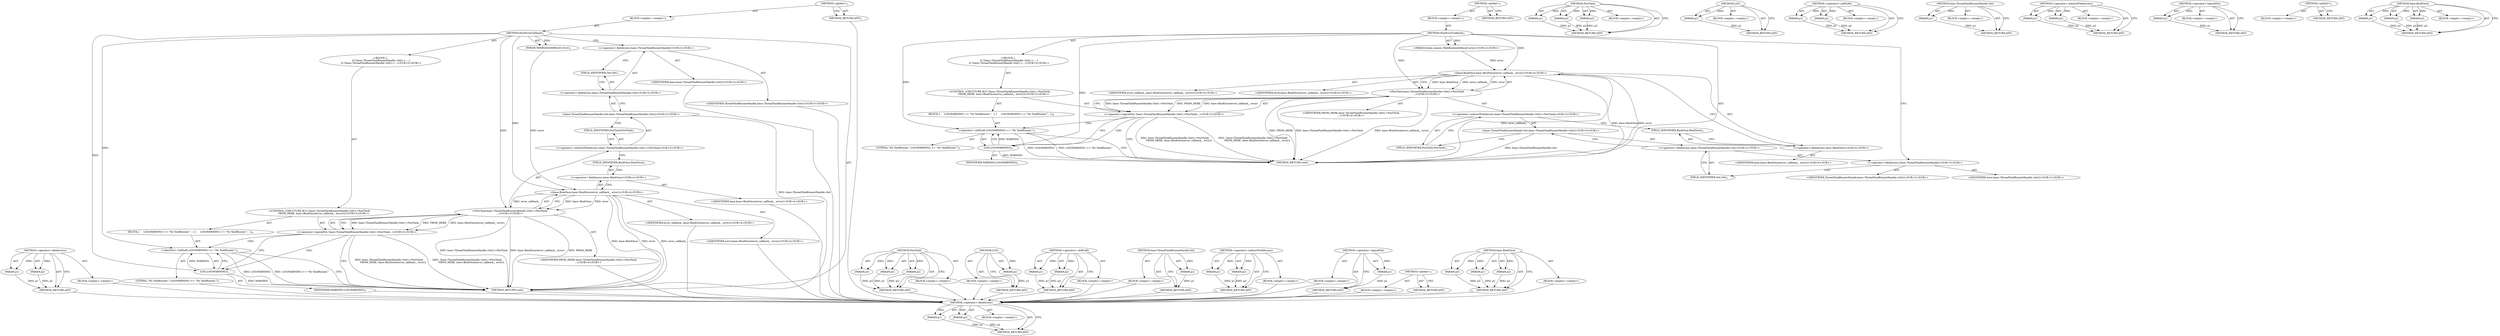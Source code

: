 digraph "base.BindOnce" {
vulnerable_74 [label=<(METHOD,&lt;operator&gt;.fieldAccess)>];
vulnerable_75 [label=<(PARAM,p1)>];
vulnerable_76 [label=<(PARAM,p2)>];
vulnerable_77 [label=<(BLOCK,&lt;empty&gt;,&lt;empty&gt;)>];
vulnerable_78 [label=<(METHOD_RETURN,ANY)>];
vulnerable_6 [label=<(METHOD,&lt;global&gt;)<SUB>1</SUB>>];
vulnerable_7 [label=<(BLOCK,&lt;empty&gt;,&lt;empty&gt;)<SUB>1</SUB>>];
vulnerable_8 [label=<(METHOD,PostErrorCallback)<SUB>1</SUB>>];
vulnerable_9 [label="<(PARAM,blink::mojom::WebBluetoothResult error)<SUB>2</SUB>>"];
vulnerable_10 [label="<(BLOCK,{
   if (!base::ThreadTaskRunnerHandle::Get()-&gt;...,{
   if (!base::ThreadTaskRunnerHandle::Get()-&gt;...)<SUB>2</SUB>>"];
vulnerable_11 [label="<(CONTROL_STRUCTURE,IF,if (!base::ThreadTaskRunnerHandle::Get()-&gt;PostTask(
           FROM_HERE, base::BindOnce(error_callback_, error))))<SUB>3</SUB>>"];
vulnerable_12 [label="<(&lt;operator&gt;.logicalNot,!base::ThreadTaskRunnerHandle::Get()-&gt;PostTask(...)<SUB>3</SUB>>"];
vulnerable_13 [label="<(PostTask,base::ThreadTaskRunnerHandle::Get()-&gt;PostTask(
...)<SUB>3</SUB>>"];
vulnerable_14 [label="<(&lt;operator&gt;.indirectFieldAccess,base::ThreadTaskRunnerHandle::Get()-&gt;PostTask)<SUB>3</SUB>>"];
vulnerable_15 [label="<(base.ThreadTaskRunnerHandle.Get,base::ThreadTaskRunnerHandle::Get())<SUB>3</SUB>>"];
vulnerable_16 [label="<(&lt;operator&gt;.fieldAccess,base::ThreadTaskRunnerHandle::Get)<SUB>3</SUB>>"];
vulnerable_17 [label="<(&lt;operator&gt;.fieldAccess,base::ThreadTaskRunnerHandle)<SUB>3</SUB>>"];
vulnerable_18 [label="<(IDENTIFIER,base,base::ThreadTaskRunnerHandle::Get())<SUB>3</SUB>>"];
vulnerable_19 [label="<(IDENTIFIER,ThreadTaskRunnerHandle,base::ThreadTaskRunnerHandle::Get())<SUB>3</SUB>>"];
vulnerable_20 [label=<(FIELD_IDENTIFIER,Get,Get)<SUB>3</SUB>>];
vulnerable_21 [label=<(FIELD_IDENTIFIER,PostTask,PostTask)<SUB>3</SUB>>];
vulnerable_22 [label="<(IDENTIFIER,FROM_HERE,base::ThreadTaskRunnerHandle::Get()-&gt;PostTask(
...)<SUB>4</SUB>>"];
vulnerable_23 [label="<(base.BindOnce,base::BindOnce(error_callback_, error))<SUB>4</SUB>>"];
vulnerable_24 [label="<(&lt;operator&gt;.fieldAccess,base::BindOnce)<SUB>4</SUB>>"];
vulnerable_25 [label="<(IDENTIFIER,base,base::BindOnce(error_callback_, error))<SUB>4</SUB>>"];
vulnerable_26 [label=<(FIELD_IDENTIFIER,BindOnce,BindOnce)<SUB>4</SUB>>];
vulnerable_27 [label="<(IDENTIFIER,error_callback_,base::BindOnce(error_callback_, error))<SUB>4</SUB>>"];
vulnerable_28 [label="<(IDENTIFIER,error,base::BindOnce(error_callback_, error))<SUB>4</SUB>>"];
vulnerable_29 [label=<(BLOCK,{
     LOG(WARNING) &lt;&lt; &quot;No TaskRunner.&quot;;
  },{
     LOG(WARNING) &lt;&lt; &quot;No TaskRunner.&quot;;
  })<SUB>4</SUB>>];
vulnerable_30 [label=<(&lt;operator&gt;.shiftLeft,LOG(WARNING) &lt;&lt; &quot;No TaskRunner.&quot;)<SUB>5</SUB>>];
vulnerable_31 [label=<(LOG,LOG(WARNING))<SUB>5</SUB>>];
vulnerable_32 [label=<(IDENTIFIER,WARNING,LOG(WARNING))<SUB>5</SUB>>];
vulnerable_33 [label=<(LITERAL,&quot;No TaskRunner.&quot;,LOG(WARNING) &lt;&lt; &quot;No TaskRunner.&quot;)<SUB>5</SUB>>];
vulnerable_34 [label=<(METHOD_RETURN,void)<SUB>1</SUB>>];
vulnerable_36 [label=<(METHOD_RETURN,ANY)<SUB>1</SUB>>];
vulnerable_59 [label=<(METHOD,PostTask)>];
vulnerable_60 [label=<(PARAM,p1)>];
vulnerable_61 [label=<(PARAM,p2)>];
vulnerable_62 [label=<(PARAM,p3)>];
vulnerable_63 [label=<(BLOCK,&lt;empty&gt;,&lt;empty&gt;)>];
vulnerable_64 [label=<(METHOD_RETURN,ANY)>];
vulnerable_90 [label=<(METHOD,LOG)>];
vulnerable_91 [label=<(PARAM,p1)>];
vulnerable_92 [label=<(BLOCK,&lt;empty&gt;,&lt;empty&gt;)>];
vulnerable_93 [label=<(METHOD_RETURN,ANY)>];
vulnerable_85 [label=<(METHOD,&lt;operator&gt;.shiftLeft)>];
vulnerable_86 [label=<(PARAM,p1)>];
vulnerable_87 [label=<(PARAM,p2)>];
vulnerable_88 [label=<(BLOCK,&lt;empty&gt;,&lt;empty&gt;)>];
vulnerable_89 [label=<(METHOD_RETURN,ANY)>];
vulnerable_70 [label=<(METHOD,base.ThreadTaskRunnerHandle.Get)>];
vulnerable_71 [label=<(PARAM,p1)>];
vulnerable_72 [label=<(BLOCK,&lt;empty&gt;,&lt;empty&gt;)>];
vulnerable_73 [label=<(METHOD_RETURN,ANY)>];
vulnerable_65 [label=<(METHOD,&lt;operator&gt;.indirectFieldAccess)>];
vulnerable_66 [label=<(PARAM,p1)>];
vulnerable_67 [label=<(PARAM,p2)>];
vulnerable_68 [label=<(BLOCK,&lt;empty&gt;,&lt;empty&gt;)>];
vulnerable_69 [label=<(METHOD_RETURN,ANY)>];
vulnerable_55 [label=<(METHOD,&lt;operator&gt;.logicalNot)>];
vulnerable_56 [label=<(PARAM,p1)>];
vulnerable_57 [label=<(BLOCK,&lt;empty&gt;,&lt;empty&gt;)>];
vulnerable_58 [label=<(METHOD_RETURN,ANY)>];
vulnerable_49 [label=<(METHOD,&lt;global&gt;)<SUB>1</SUB>>];
vulnerable_50 [label=<(BLOCK,&lt;empty&gt;,&lt;empty&gt;)>];
vulnerable_51 [label=<(METHOD_RETURN,ANY)>];
vulnerable_79 [label=<(METHOD,base.BindOnce)>];
vulnerable_80 [label=<(PARAM,p1)>];
vulnerable_81 [label=<(PARAM,p2)>];
vulnerable_82 [label=<(PARAM,p3)>];
vulnerable_83 [label=<(BLOCK,&lt;empty&gt;,&lt;empty&gt;)>];
vulnerable_84 [label=<(METHOD_RETURN,ANY)>];
fixed_74 [label=<(METHOD,&lt;operator&gt;.fieldAccess)>];
fixed_75 [label=<(PARAM,p1)>];
fixed_76 [label=<(PARAM,p2)>];
fixed_77 [label=<(BLOCK,&lt;empty&gt;,&lt;empty&gt;)>];
fixed_78 [label=<(METHOD_RETURN,ANY)>];
fixed_6 [label=<(METHOD,&lt;global&gt;)<SUB>1</SUB>>];
fixed_7 [label=<(BLOCK,&lt;empty&gt;,&lt;empty&gt;)<SUB>1</SUB>>];
fixed_8 [label=<(METHOD,PostErrorCallback)<SUB>1</SUB>>];
fixed_9 [label=<(PARAM,WebBluetoothResult error)<SUB>2</SUB>>];
fixed_10 [label="<(BLOCK,{
   if (!base::ThreadTaskRunnerHandle::Get()-&gt;...,{
   if (!base::ThreadTaskRunnerHandle::Get()-&gt;...)<SUB>2</SUB>>"];
fixed_11 [label="<(CONTROL_STRUCTURE,IF,if (!base::ThreadTaskRunnerHandle::Get()-&gt;PostTask(
           FROM_HERE, base::BindOnce(error_callback_, error))))<SUB>3</SUB>>"];
fixed_12 [label="<(&lt;operator&gt;.logicalNot,!base::ThreadTaskRunnerHandle::Get()-&gt;PostTask(...)<SUB>3</SUB>>"];
fixed_13 [label="<(PostTask,base::ThreadTaskRunnerHandle::Get()-&gt;PostTask(
...)<SUB>3</SUB>>"];
fixed_14 [label="<(&lt;operator&gt;.indirectFieldAccess,base::ThreadTaskRunnerHandle::Get()-&gt;PostTask)<SUB>3</SUB>>"];
fixed_15 [label="<(base.ThreadTaskRunnerHandle.Get,base::ThreadTaskRunnerHandle::Get())<SUB>3</SUB>>"];
fixed_16 [label="<(&lt;operator&gt;.fieldAccess,base::ThreadTaskRunnerHandle::Get)<SUB>3</SUB>>"];
fixed_17 [label="<(&lt;operator&gt;.fieldAccess,base::ThreadTaskRunnerHandle)<SUB>3</SUB>>"];
fixed_18 [label="<(IDENTIFIER,base,base::ThreadTaskRunnerHandle::Get())<SUB>3</SUB>>"];
fixed_19 [label="<(IDENTIFIER,ThreadTaskRunnerHandle,base::ThreadTaskRunnerHandle::Get())<SUB>3</SUB>>"];
fixed_20 [label=<(FIELD_IDENTIFIER,Get,Get)<SUB>3</SUB>>];
fixed_21 [label=<(FIELD_IDENTIFIER,PostTask,PostTask)<SUB>3</SUB>>];
fixed_22 [label="<(IDENTIFIER,FROM_HERE,base::ThreadTaskRunnerHandle::Get()-&gt;PostTask(
...)<SUB>4</SUB>>"];
fixed_23 [label="<(base.BindOnce,base::BindOnce(error_callback_, error))<SUB>4</SUB>>"];
fixed_24 [label="<(&lt;operator&gt;.fieldAccess,base::BindOnce)<SUB>4</SUB>>"];
fixed_25 [label="<(IDENTIFIER,base,base::BindOnce(error_callback_, error))<SUB>4</SUB>>"];
fixed_26 [label=<(FIELD_IDENTIFIER,BindOnce,BindOnce)<SUB>4</SUB>>];
fixed_27 [label="<(IDENTIFIER,error_callback_,base::BindOnce(error_callback_, error))<SUB>4</SUB>>"];
fixed_28 [label="<(IDENTIFIER,error,base::BindOnce(error_callback_, error))<SUB>4</SUB>>"];
fixed_29 [label=<(BLOCK,{
     LOG(WARNING) &lt;&lt; &quot;No TaskRunner.&quot;;
  },{
     LOG(WARNING) &lt;&lt; &quot;No TaskRunner.&quot;;
  })<SUB>4</SUB>>];
fixed_30 [label=<(&lt;operator&gt;.shiftLeft,LOG(WARNING) &lt;&lt; &quot;No TaskRunner.&quot;)<SUB>5</SUB>>];
fixed_31 [label=<(LOG,LOG(WARNING))<SUB>5</SUB>>];
fixed_32 [label=<(IDENTIFIER,WARNING,LOG(WARNING))<SUB>5</SUB>>];
fixed_33 [label=<(LITERAL,&quot;No TaskRunner.&quot;,LOG(WARNING) &lt;&lt; &quot;No TaskRunner.&quot;)<SUB>5</SUB>>];
fixed_34 [label=<(METHOD_RETURN,void)<SUB>1</SUB>>];
fixed_36 [label=<(METHOD_RETURN,ANY)<SUB>1</SUB>>];
fixed_59 [label=<(METHOD,PostTask)>];
fixed_60 [label=<(PARAM,p1)>];
fixed_61 [label=<(PARAM,p2)>];
fixed_62 [label=<(PARAM,p3)>];
fixed_63 [label=<(BLOCK,&lt;empty&gt;,&lt;empty&gt;)>];
fixed_64 [label=<(METHOD_RETURN,ANY)>];
fixed_90 [label=<(METHOD,LOG)>];
fixed_91 [label=<(PARAM,p1)>];
fixed_92 [label=<(BLOCK,&lt;empty&gt;,&lt;empty&gt;)>];
fixed_93 [label=<(METHOD_RETURN,ANY)>];
fixed_85 [label=<(METHOD,&lt;operator&gt;.shiftLeft)>];
fixed_86 [label=<(PARAM,p1)>];
fixed_87 [label=<(PARAM,p2)>];
fixed_88 [label=<(BLOCK,&lt;empty&gt;,&lt;empty&gt;)>];
fixed_89 [label=<(METHOD_RETURN,ANY)>];
fixed_70 [label=<(METHOD,base.ThreadTaskRunnerHandle.Get)>];
fixed_71 [label=<(PARAM,p1)>];
fixed_72 [label=<(BLOCK,&lt;empty&gt;,&lt;empty&gt;)>];
fixed_73 [label=<(METHOD_RETURN,ANY)>];
fixed_65 [label=<(METHOD,&lt;operator&gt;.indirectFieldAccess)>];
fixed_66 [label=<(PARAM,p1)>];
fixed_67 [label=<(PARAM,p2)>];
fixed_68 [label=<(BLOCK,&lt;empty&gt;,&lt;empty&gt;)>];
fixed_69 [label=<(METHOD_RETURN,ANY)>];
fixed_55 [label=<(METHOD,&lt;operator&gt;.logicalNot)>];
fixed_56 [label=<(PARAM,p1)>];
fixed_57 [label=<(BLOCK,&lt;empty&gt;,&lt;empty&gt;)>];
fixed_58 [label=<(METHOD_RETURN,ANY)>];
fixed_49 [label=<(METHOD,&lt;global&gt;)<SUB>1</SUB>>];
fixed_50 [label=<(BLOCK,&lt;empty&gt;,&lt;empty&gt;)>];
fixed_51 [label=<(METHOD_RETURN,ANY)>];
fixed_79 [label=<(METHOD,base.BindOnce)>];
fixed_80 [label=<(PARAM,p1)>];
fixed_81 [label=<(PARAM,p2)>];
fixed_82 [label=<(PARAM,p3)>];
fixed_83 [label=<(BLOCK,&lt;empty&gt;,&lt;empty&gt;)>];
fixed_84 [label=<(METHOD_RETURN,ANY)>];
vulnerable_74 -> vulnerable_75  [key=0, label="AST: "];
vulnerable_74 -> vulnerable_75  [key=1, label="DDG: "];
vulnerable_74 -> vulnerable_77  [key=0, label="AST: "];
vulnerable_74 -> vulnerable_76  [key=0, label="AST: "];
vulnerable_74 -> vulnerable_76  [key=1, label="DDG: "];
vulnerable_74 -> vulnerable_78  [key=0, label="AST: "];
vulnerable_74 -> vulnerable_78  [key=1, label="CFG: "];
vulnerable_75 -> vulnerable_78  [key=0, label="DDG: p1"];
vulnerable_76 -> vulnerable_78  [key=0, label="DDG: p2"];
vulnerable_6 -> vulnerable_7  [key=0, label="AST: "];
vulnerable_6 -> vulnerable_36  [key=0, label="AST: "];
vulnerable_6 -> vulnerable_36  [key=1, label="CFG: "];
vulnerable_7 -> vulnerable_8  [key=0, label="AST: "];
vulnerable_8 -> vulnerable_9  [key=0, label="AST: "];
vulnerable_8 -> vulnerable_9  [key=1, label="DDG: "];
vulnerable_8 -> vulnerable_10  [key=0, label="AST: "];
vulnerable_8 -> vulnerable_34  [key=0, label="AST: "];
vulnerable_8 -> vulnerable_17  [key=0, label="CFG: "];
vulnerable_8 -> vulnerable_13  [key=0, label="DDG: "];
vulnerable_8 -> vulnerable_30  [key=0, label="DDG: "];
vulnerable_8 -> vulnerable_23  [key=0, label="DDG: "];
vulnerable_8 -> vulnerable_31  [key=0, label="DDG: "];
vulnerable_9 -> vulnerable_23  [key=0, label="DDG: error"];
vulnerable_10 -> vulnerable_11  [key=0, label="AST: "];
vulnerable_11 -> vulnerable_12  [key=0, label="AST: "];
vulnerable_11 -> vulnerable_29  [key=0, label="AST: "];
vulnerable_12 -> vulnerable_13  [key=0, label="AST: "];
vulnerable_12 -> vulnerable_34  [key=0, label="CFG: "];
vulnerable_12 -> vulnerable_34  [key=1, label="DDG: base::ThreadTaskRunnerHandle::Get()-&gt;PostTask(
           FROM_HERE, base::BindOnce(error_callback_, error))"];
vulnerable_12 -> vulnerable_34  [key=2, label="DDG: !base::ThreadTaskRunnerHandle::Get()-&gt;PostTask(
           FROM_HERE, base::BindOnce(error_callback_, error))"];
vulnerable_12 -> vulnerable_31  [key=0, label="CFG: "];
vulnerable_12 -> vulnerable_31  [key=1, label="CDG: "];
vulnerable_12 -> vulnerable_30  [key=0, label="CDG: "];
vulnerable_13 -> vulnerable_14  [key=0, label="AST: "];
vulnerable_13 -> vulnerable_22  [key=0, label="AST: "];
vulnerable_13 -> vulnerable_23  [key=0, label="AST: "];
vulnerable_13 -> vulnerable_12  [key=0, label="CFG: "];
vulnerable_13 -> vulnerable_12  [key=1, label="DDG: base::ThreadTaskRunnerHandle::Get()-&gt;PostTask"];
vulnerable_13 -> vulnerable_12  [key=2, label="DDG: FROM_HERE"];
vulnerable_13 -> vulnerable_12  [key=3, label="DDG: base::BindOnce(error_callback_, error)"];
vulnerable_13 -> vulnerable_34  [key=0, label="DDG: base::ThreadTaskRunnerHandle::Get()-&gt;PostTask"];
vulnerable_13 -> vulnerable_34  [key=1, label="DDG: base::BindOnce(error_callback_, error)"];
vulnerable_13 -> vulnerable_34  [key=2, label="DDG: FROM_HERE"];
vulnerable_14 -> vulnerable_15  [key=0, label="AST: "];
vulnerable_14 -> vulnerable_21  [key=0, label="AST: "];
vulnerable_14 -> vulnerable_26  [key=0, label="CFG: "];
vulnerable_15 -> vulnerable_16  [key=0, label="AST: "];
vulnerable_15 -> vulnerable_21  [key=0, label="CFG: "];
vulnerable_15 -> vulnerable_34  [key=0, label="DDG: base::ThreadTaskRunnerHandle::Get"];
vulnerable_16 -> vulnerable_17  [key=0, label="AST: "];
vulnerable_16 -> vulnerable_20  [key=0, label="AST: "];
vulnerable_16 -> vulnerable_15  [key=0, label="CFG: "];
vulnerable_17 -> vulnerable_18  [key=0, label="AST: "];
vulnerable_17 -> vulnerable_19  [key=0, label="AST: "];
vulnerable_17 -> vulnerable_20  [key=0, label="CFG: "];
vulnerable_20 -> vulnerable_16  [key=0, label="CFG: "];
vulnerable_21 -> vulnerable_14  [key=0, label="CFG: "];
vulnerable_23 -> vulnerable_24  [key=0, label="AST: "];
vulnerable_23 -> vulnerable_27  [key=0, label="AST: "];
vulnerable_23 -> vulnerable_28  [key=0, label="AST: "];
vulnerable_23 -> vulnerable_13  [key=0, label="CFG: "];
vulnerable_23 -> vulnerable_13  [key=1, label="DDG: base::BindOnce"];
vulnerable_23 -> vulnerable_13  [key=2, label="DDG: error_callback_"];
vulnerable_23 -> vulnerable_13  [key=3, label="DDG: error"];
vulnerable_23 -> vulnerable_34  [key=0, label="DDG: base::BindOnce"];
vulnerable_23 -> vulnerable_34  [key=1, label="DDG: error"];
vulnerable_23 -> vulnerable_34  [key=2, label="DDG: error_callback_"];
vulnerable_24 -> vulnerable_25  [key=0, label="AST: "];
vulnerable_24 -> vulnerable_26  [key=0, label="AST: "];
vulnerable_24 -> vulnerable_23  [key=0, label="CFG: "];
vulnerable_26 -> vulnerable_24  [key=0, label="CFG: "];
vulnerable_29 -> vulnerable_30  [key=0, label="AST: "];
vulnerable_30 -> vulnerable_31  [key=0, label="AST: "];
vulnerable_30 -> vulnerable_33  [key=0, label="AST: "];
vulnerable_30 -> vulnerable_34  [key=0, label="CFG: "];
vulnerable_30 -> vulnerable_34  [key=1, label="DDG: LOG(WARNING)"];
vulnerable_30 -> vulnerable_34  [key=2, label="DDG: LOG(WARNING) &lt;&lt; &quot;No TaskRunner.&quot;"];
vulnerable_31 -> vulnerable_32  [key=0, label="AST: "];
vulnerable_31 -> vulnerable_30  [key=0, label="CFG: "];
vulnerable_31 -> vulnerable_30  [key=1, label="DDG: WARNING"];
vulnerable_31 -> vulnerable_34  [key=0, label="DDG: WARNING"];
vulnerable_59 -> vulnerable_60  [key=0, label="AST: "];
vulnerable_59 -> vulnerable_60  [key=1, label="DDG: "];
vulnerable_59 -> vulnerable_63  [key=0, label="AST: "];
vulnerable_59 -> vulnerable_61  [key=0, label="AST: "];
vulnerable_59 -> vulnerable_61  [key=1, label="DDG: "];
vulnerable_59 -> vulnerable_64  [key=0, label="AST: "];
vulnerable_59 -> vulnerable_64  [key=1, label="CFG: "];
vulnerable_59 -> vulnerable_62  [key=0, label="AST: "];
vulnerable_59 -> vulnerable_62  [key=1, label="DDG: "];
vulnerable_60 -> vulnerable_64  [key=0, label="DDG: p1"];
vulnerable_61 -> vulnerable_64  [key=0, label="DDG: p2"];
vulnerable_62 -> vulnerable_64  [key=0, label="DDG: p3"];
vulnerable_90 -> vulnerable_91  [key=0, label="AST: "];
vulnerable_90 -> vulnerable_91  [key=1, label="DDG: "];
vulnerable_90 -> vulnerable_92  [key=0, label="AST: "];
vulnerable_90 -> vulnerable_93  [key=0, label="AST: "];
vulnerable_90 -> vulnerable_93  [key=1, label="CFG: "];
vulnerable_91 -> vulnerable_93  [key=0, label="DDG: p1"];
vulnerable_85 -> vulnerable_86  [key=0, label="AST: "];
vulnerable_85 -> vulnerable_86  [key=1, label="DDG: "];
vulnerable_85 -> vulnerable_88  [key=0, label="AST: "];
vulnerable_85 -> vulnerable_87  [key=0, label="AST: "];
vulnerable_85 -> vulnerable_87  [key=1, label="DDG: "];
vulnerable_85 -> vulnerable_89  [key=0, label="AST: "];
vulnerable_85 -> vulnerable_89  [key=1, label="CFG: "];
vulnerable_86 -> vulnerable_89  [key=0, label="DDG: p1"];
vulnerable_87 -> vulnerable_89  [key=0, label="DDG: p2"];
vulnerable_70 -> vulnerable_71  [key=0, label="AST: "];
vulnerable_70 -> vulnerable_71  [key=1, label="DDG: "];
vulnerable_70 -> vulnerable_72  [key=0, label="AST: "];
vulnerable_70 -> vulnerable_73  [key=0, label="AST: "];
vulnerable_70 -> vulnerable_73  [key=1, label="CFG: "];
vulnerable_71 -> vulnerable_73  [key=0, label="DDG: p1"];
vulnerable_65 -> vulnerable_66  [key=0, label="AST: "];
vulnerable_65 -> vulnerable_66  [key=1, label="DDG: "];
vulnerable_65 -> vulnerable_68  [key=0, label="AST: "];
vulnerable_65 -> vulnerable_67  [key=0, label="AST: "];
vulnerable_65 -> vulnerable_67  [key=1, label="DDG: "];
vulnerable_65 -> vulnerable_69  [key=0, label="AST: "];
vulnerable_65 -> vulnerable_69  [key=1, label="CFG: "];
vulnerable_66 -> vulnerable_69  [key=0, label="DDG: p1"];
vulnerable_67 -> vulnerable_69  [key=0, label="DDG: p2"];
vulnerable_55 -> vulnerable_56  [key=0, label="AST: "];
vulnerable_55 -> vulnerable_56  [key=1, label="DDG: "];
vulnerable_55 -> vulnerable_57  [key=0, label="AST: "];
vulnerable_55 -> vulnerable_58  [key=0, label="AST: "];
vulnerable_55 -> vulnerable_58  [key=1, label="CFG: "];
vulnerable_56 -> vulnerable_58  [key=0, label="DDG: p1"];
vulnerable_49 -> vulnerable_50  [key=0, label="AST: "];
vulnerable_49 -> vulnerable_51  [key=0, label="AST: "];
vulnerable_49 -> vulnerable_51  [key=1, label="CFG: "];
vulnerable_79 -> vulnerable_80  [key=0, label="AST: "];
vulnerable_79 -> vulnerable_80  [key=1, label="DDG: "];
vulnerable_79 -> vulnerable_83  [key=0, label="AST: "];
vulnerable_79 -> vulnerable_81  [key=0, label="AST: "];
vulnerable_79 -> vulnerable_81  [key=1, label="DDG: "];
vulnerable_79 -> vulnerable_84  [key=0, label="AST: "];
vulnerable_79 -> vulnerable_84  [key=1, label="CFG: "];
vulnerable_79 -> vulnerable_82  [key=0, label="AST: "];
vulnerable_79 -> vulnerable_82  [key=1, label="DDG: "];
vulnerable_80 -> vulnerable_84  [key=0, label="DDG: p1"];
vulnerable_81 -> vulnerable_84  [key=0, label="DDG: p2"];
vulnerable_82 -> vulnerable_84  [key=0, label="DDG: p3"];
fixed_74 -> fixed_75  [key=0, label="AST: "];
fixed_74 -> fixed_75  [key=1, label="DDG: "];
fixed_74 -> fixed_77  [key=0, label="AST: "];
fixed_74 -> fixed_76  [key=0, label="AST: "];
fixed_74 -> fixed_76  [key=1, label="DDG: "];
fixed_74 -> fixed_78  [key=0, label="AST: "];
fixed_74 -> fixed_78  [key=1, label="CFG: "];
fixed_75 -> fixed_78  [key=0, label="DDG: p1"];
fixed_76 -> fixed_78  [key=0, label="DDG: p2"];
fixed_77 -> vulnerable_74  [key=0];
fixed_78 -> vulnerable_74  [key=0];
fixed_6 -> fixed_7  [key=0, label="AST: "];
fixed_6 -> fixed_36  [key=0, label="AST: "];
fixed_6 -> fixed_36  [key=1, label="CFG: "];
fixed_7 -> fixed_8  [key=0, label="AST: "];
fixed_8 -> fixed_9  [key=0, label="AST: "];
fixed_8 -> fixed_9  [key=1, label="DDG: "];
fixed_8 -> fixed_10  [key=0, label="AST: "];
fixed_8 -> fixed_34  [key=0, label="AST: "];
fixed_8 -> fixed_17  [key=0, label="CFG: "];
fixed_8 -> fixed_13  [key=0, label="DDG: "];
fixed_8 -> fixed_30  [key=0, label="DDG: "];
fixed_8 -> fixed_23  [key=0, label="DDG: "];
fixed_8 -> fixed_31  [key=0, label="DDG: "];
fixed_9 -> fixed_23  [key=0, label="DDG: error"];
fixed_10 -> fixed_11  [key=0, label="AST: "];
fixed_11 -> fixed_12  [key=0, label="AST: "];
fixed_11 -> fixed_29  [key=0, label="AST: "];
fixed_12 -> fixed_13  [key=0, label="AST: "];
fixed_12 -> fixed_34  [key=0, label="CFG: "];
fixed_12 -> fixed_34  [key=1, label="DDG: base::ThreadTaskRunnerHandle::Get()-&gt;PostTask(
           FROM_HERE, base::BindOnce(error_callback_, error))"];
fixed_12 -> fixed_34  [key=2, label="DDG: !base::ThreadTaskRunnerHandle::Get()-&gt;PostTask(
           FROM_HERE, base::BindOnce(error_callback_, error))"];
fixed_12 -> fixed_31  [key=0, label="CFG: "];
fixed_12 -> fixed_31  [key=1, label="CDG: "];
fixed_12 -> fixed_30  [key=0, label="CDG: "];
fixed_13 -> fixed_14  [key=0, label="AST: "];
fixed_13 -> fixed_22  [key=0, label="AST: "];
fixed_13 -> fixed_23  [key=0, label="AST: "];
fixed_13 -> fixed_12  [key=0, label="CFG: "];
fixed_13 -> fixed_12  [key=1, label="DDG: base::ThreadTaskRunnerHandle::Get()-&gt;PostTask"];
fixed_13 -> fixed_12  [key=2, label="DDG: FROM_HERE"];
fixed_13 -> fixed_12  [key=3, label="DDG: base::BindOnce(error_callback_, error)"];
fixed_13 -> fixed_34  [key=0, label="DDG: base::ThreadTaskRunnerHandle::Get()-&gt;PostTask"];
fixed_13 -> fixed_34  [key=1, label="DDG: base::BindOnce(error_callback_, error)"];
fixed_13 -> fixed_34  [key=2, label="DDG: FROM_HERE"];
fixed_14 -> fixed_15  [key=0, label="AST: "];
fixed_14 -> fixed_21  [key=0, label="AST: "];
fixed_14 -> fixed_26  [key=0, label="CFG: "];
fixed_15 -> fixed_16  [key=0, label="AST: "];
fixed_15 -> fixed_21  [key=0, label="CFG: "];
fixed_15 -> fixed_34  [key=0, label="DDG: base::ThreadTaskRunnerHandle::Get"];
fixed_16 -> fixed_17  [key=0, label="AST: "];
fixed_16 -> fixed_20  [key=0, label="AST: "];
fixed_16 -> fixed_15  [key=0, label="CFG: "];
fixed_17 -> fixed_18  [key=0, label="AST: "];
fixed_17 -> fixed_19  [key=0, label="AST: "];
fixed_17 -> fixed_20  [key=0, label="CFG: "];
fixed_18 -> vulnerable_74  [key=0];
fixed_19 -> vulnerable_74  [key=0];
fixed_20 -> fixed_16  [key=0, label="CFG: "];
fixed_21 -> fixed_14  [key=0, label="CFG: "];
fixed_22 -> vulnerable_74  [key=0];
fixed_23 -> fixed_24  [key=0, label="AST: "];
fixed_23 -> fixed_27  [key=0, label="AST: "];
fixed_23 -> fixed_28  [key=0, label="AST: "];
fixed_23 -> fixed_13  [key=0, label="CFG: "];
fixed_23 -> fixed_13  [key=1, label="DDG: base::BindOnce"];
fixed_23 -> fixed_13  [key=2, label="DDG: error_callback_"];
fixed_23 -> fixed_13  [key=3, label="DDG: error"];
fixed_23 -> fixed_34  [key=0, label="DDG: base::BindOnce"];
fixed_23 -> fixed_34  [key=1, label="DDG: error"];
fixed_23 -> fixed_34  [key=2, label="DDG: error_callback_"];
fixed_24 -> fixed_25  [key=0, label="AST: "];
fixed_24 -> fixed_26  [key=0, label="AST: "];
fixed_24 -> fixed_23  [key=0, label="CFG: "];
fixed_25 -> vulnerable_74  [key=0];
fixed_26 -> fixed_24  [key=0, label="CFG: "];
fixed_27 -> vulnerable_74  [key=0];
fixed_28 -> vulnerable_74  [key=0];
fixed_29 -> fixed_30  [key=0, label="AST: "];
fixed_30 -> fixed_31  [key=0, label="AST: "];
fixed_30 -> fixed_33  [key=0, label="AST: "];
fixed_30 -> fixed_34  [key=0, label="CFG: "];
fixed_30 -> fixed_34  [key=1, label="DDG: LOG(WARNING)"];
fixed_30 -> fixed_34  [key=2, label="DDG: LOG(WARNING) &lt;&lt; &quot;No TaskRunner.&quot;"];
fixed_31 -> fixed_32  [key=0, label="AST: "];
fixed_31 -> fixed_30  [key=0, label="CFG: "];
fixed_31 -> fixed_30  [key=1, label="DDG: WARNING"];
fixed_31 -> fixed_34  [key=0, label="DDG: WARNING"];
fixed_32 -> vulnerable_74  [key=0];
fixed_33 -> vulnerable_74  [key=0];
fixed_34 -> vulnerable_74  [key=0];
fixed_36 -> vulnerable_74  [key=0];
fixed_59 -> fixed_60  [key=0, label="AST: "];
fixed_59 -> fixed_60  [key=1, label="DDG: "];
fixed_59 -> fixed_63  [key=0, label="AST: "];
fixed_59 -> fixed_61  [key=0, label="AST: "];
fixed_59 -> fixed_61  [key=1, label="DDG: "];
fixed_59 -> fixed_64  [key=0, label="AST: "];
fixed_59 -> fixed_64  [key=1, label="CFG: "];
fixed_59 -> fixed_62  [key=0, label="AST: "];
fixed_59 -> fixed_62  [key=1, label="DDG: "];
fixed_60 -> fixed_64  [key=0, label="DDG: p1"];
fixed_61 -> fixed_64  [key=0, label="DDG: p2"];
fixed_62 -> fixed_64  [key=0, label="DDG: p3"];
fixed_63 -> vulnerable_74  [key=0];
fixed_64 -> vulnerable_74  [key=0];
fixed_90 -> fixed_91  [key=0, label="AST: "];
fixed_90 -> fixed_91  [key=1, label="DDG: "];
fixed_90 -> fixed_92  [key=0, label="AST: "];
fixed_90 -> fixed_93  [key=0, label="AST: "];
fixed_90 -> fixed_93  [key=1, label="CFG: "];
fixed_91 -> fixed_93  [key=0, label="DDG: p1"];
fixed_92 -> vulnerable_74  [key=0];
fixed_93 -> vulnerable_74  [key=0];
fixed_85 -> fixed_86  [key=0, label="AST: "];
fixed_85 -> fixed_86  [key=1, label="DDG: "];
fixed_85 -> fixed_88  [key=0, label="AST: "];
fixed_85 -> fixed_87  [key=0, label="AST: "];
fixed_85 -> fixed_87  [key=1, label="DDG: "];
fixed_85 -> fixed_89  [key=0, label="AST: "];
fixed_85 -> fixed_89  [key=1, label="CFG: "];
fixed_86 -> fixed_89  [key=0, label="DDG: p1"];
fixed_87 -> fixed_89  [key=0, label="DDG: p2"];
fixed_88 -> vulnerable_74  [key=0];
fixed_89 -> vulnerable_74  [key=0];
fixed_70 -> fixed_71  [key=0, label="AST: "];
fixed_70 -> fixed_71  [key=1, label="DDG: "];
fixed_70 -> fixed_72  [key=0, label="AST: "];
fixed_70 -> fixed_73  [key=0, label="AST: "];
fixed_70 -> fixed_73  [key=1, label="CFG: "];
fixed_71 -> fixed_73  [key=0, label="DDG: p1"];
fixed_72 -> vulnerable_74  [key=0];
fixed_73 -> vulnerable_74  [key=0];
fixed_65 -> fixed_66  [key=0, label="AST: "];
fixed_65 -> fixed_66  [key=1, label="DDG: "];
fixed_65 -> fixed_68  [key=0, label="AST: "];
fixed_65 -> fixed_67  [key=0, label="AST: "];
fixed_65 -> fixed_67  [key=1, label="DDG: "];
fixed_65 -> fixed_69  [key=0, label="AST: "];
fixed_65 -> fixed_69  [key=1, label="CFG: "];
fixed_66 -> fixed_69  [key=0, label="DDG: p1"];
fixed_67 -> fixed_69  [key=0, label="DDG: p2"];
fixed_68 -> vulnerable_74  [key=0];
fixed_69 -> vulnerable_74  [key=0];
fixed_55 -> fixed_56  [key=0, label="AST: "];
fixed_55 -> fixed_56  [key=1, label="DDG: "];
fixed_55 -> fixed_57  [key=0, label="AST: "];
fixed_55 -> fixed_58  [key=0, label="AST: "];
fixed_55 -> fixed_58  [key=1, label="CFG: "];
fixed_56 -> fixed_58  [key=0, label="DDG: p1"];
fixed_57 -> vulnerable_74  [key=0];
fixed_58 -> vulnerable_74  [key=0];
fixed_49 -> fixed_50  [key=0, label="AST: "];
fixed_49 -> fixed_51  [key=0, label="AST: "];
fixed_49 -> fixed_51  [key=1, label="CFG: "];
fixed_50 -> vulnerable_74  [key=0];
fixed_51 -> vulnerable_74  [key=0];
fixed_79 -> fixed_80  [key=0, label="AST: "];
fixed_79 -> fixed_80  [key=1, label="DDG: "];
fixed_79 -> fixed_83  [key=0, label="AST: "];
fixed_79 -> fixed_81  [key=0, label="AST: "];
fixed_79 -> fixed_81  [key=1, label="DDG: "];
fixed_79 -> fixed_84  [key=0, label="AST: "];
fixed_79 -> fixed_84  [key=1, label="CFG: "];
fixed_79 -> fixed_82  [key=0, label="AST: "];
fixed_79 -> fixed_82  [key=1, label="DDG: "];
fixed_80 -> fixed_84  [key=0, label="DDG: p1"];
fixed_81 -> fixed_84  [key=0, label="DDG: p2"];
fixed_82 -> fixed_84  [key=0, label="DDG: p3"];
fixed_83 -> vulnerable_74  [key=0];
fixed_84 -> vulnerable_74  [key=0];
}

